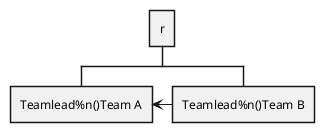 {
  "sha1": "2thptg50iknx4p36b1dybsa54ur6qwu",
  "insertion": {
    "when": "2024-11-27T18:06:12.690Z",
    "url": "https://forum.plantuml.net/17893/wbs-link-to-from-multiline-elements",
    "user": "The-Lum"
  }
}
@startwbs
* r
** "Teamlead%n()Team A" as TLA
**(TLB) Teamlead%n()Team B

TLB -> TLA
@endwbs
